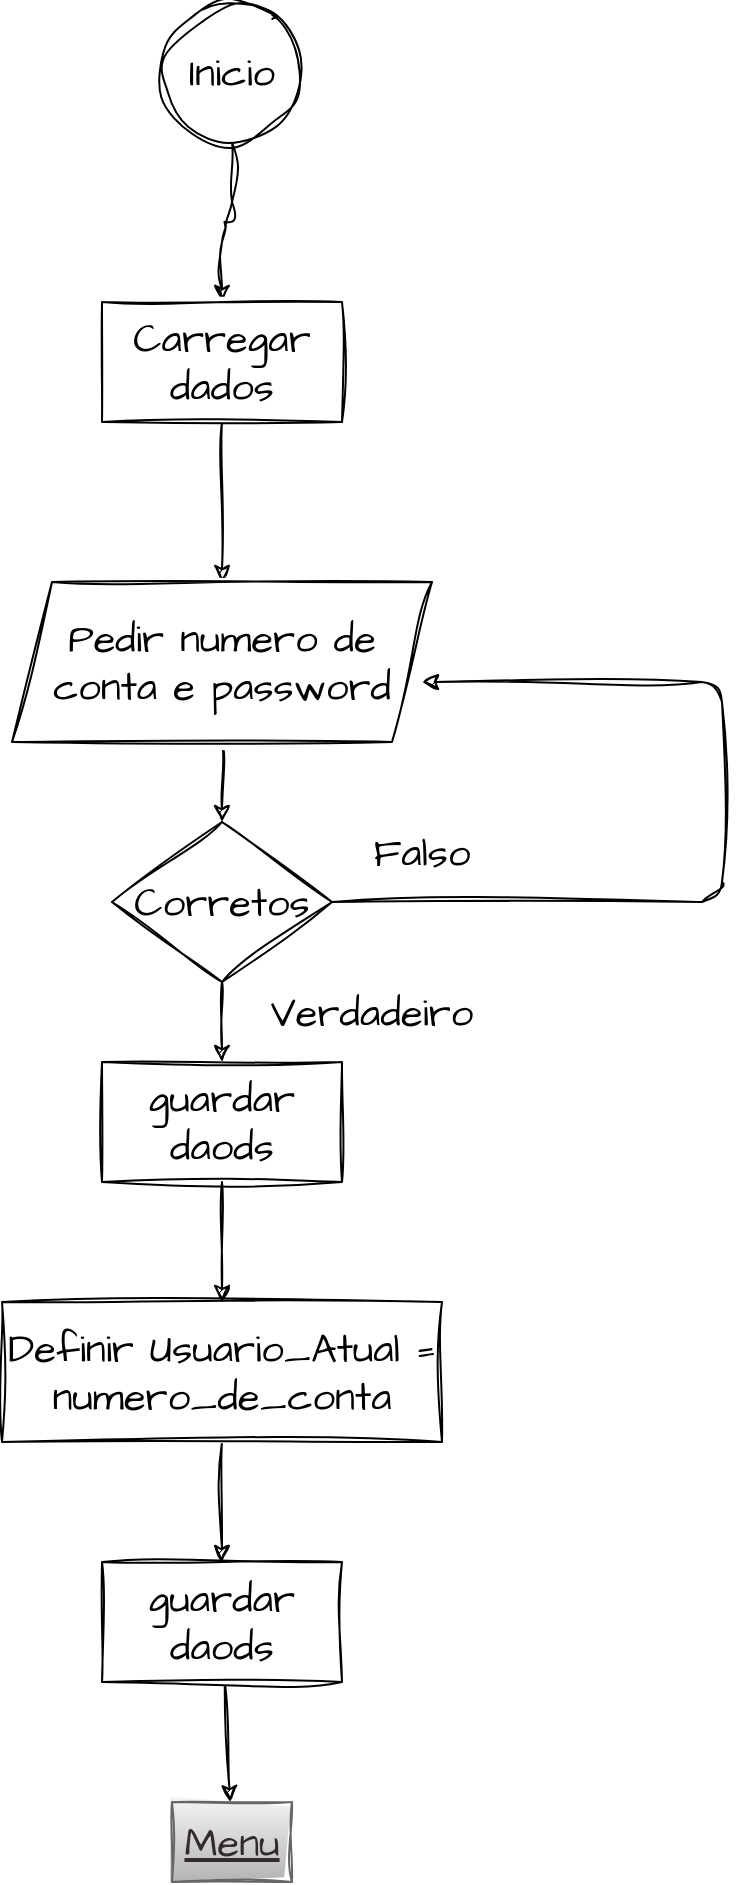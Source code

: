 <mxfile>
    <diagram name="Login" id="GqX0VHWv1HGjdtk9Rzxg">
        <mxGraphModel dx="1066" dy="580" grid="1" gridSize="10" guides="1" tooltips="1" connect="1" arrows="1" fold="1" page="1" pageScale="1" pageWidth="2339" pageHeight="3300" math="0" shadow="0">
            <root>
                <mxCell id="0"/>
                <mxCell id="1" parent="0"/>
                <mxCell id="HhsZkL4-DLg3-Izi5KAm-3" value="" style="edgeStyle=orthogonalEdgeStyle;sketch=1;hachureGap=4;jiggle=2;curveFitting=1;orthogonalLoop=1;jettySize=auto;html=1;fontFamily=Architects Daughter;fontSource=https%3A%2F%2Ffonts.googleapis.com%2Fcss%3Ffamily%3DArchitects%2BDaughter;fontSize=16;" parent="1" source="HhsZkL4-DLg3-Izi5KAm-1" target="HhsZkL4-DLg3-Izi5KAm-2" edge="1">
                    <mxGeometry relative="1" as="geometry"/>
                </mxCell>
                <mxCell id="HhsZkL4-DLg3-Izi5KAm-1" value="Inicio" style="ellipse;whiteSpace=wrap;html=1;aspect=fixed;sketch=1;hachureGap=4;jiggle=2;curveFitting=1;fontFamily=Architects Daughter;fontSource=https%3A%2F%2Ffonts.googleapis.com%2Fcss%3Ffamily%3DArchitects%2BDaughter;fontSize=20;" parent="1" vertex="1">
                    <mxGeometry x="370" y="50" width="70" height="70" as="geometry"/>
                </mxCell>
                <mxCell id="HhsZkL4-DLg3-Izi5KAm-5" value="" style="edgeStyle=orthogonalEdgeStyle;sketch=1;hachureGap=4;jiggle=2;curveFitting=1;orthogonalLoop=1;jettySize=auto;html=1;fontFamily=Architects Daughter;fontSource=https%3A%2F%2Ffonts.googleapis.com%2Fcss%3Ffamily%3DArchitects%2BDaughter;fontSize=16;" parent="1" source="HhsZkL4-DLg3-Izi5KAm-2" target="HhsZkL4-DLg3-Izi5KAm-4" edge="1">
                    <mxGeometry relative="1" as="geometry"/>
                </mxCell>
                <mxCell id="HhsZkL4-DLg3-Izi5KAm-2" value="Carregar dados" style="rounded=0;whiteSpace=wrap;html=1;sketch=1;hachureGap=4;jiggle=2;curveFitting=1;fontFamily=Architects Daughter;fontSource=https%3A%2F%2Ffonts.googleapis.com%2Fcss%3Ffamily%3DArchitects%2BDaughter;fontSize=20;" parent="1" vertex="1">
                    <mxGeometry x="340" y="200" width="120" height="60" as="geometry"/>
                </mxCell>
                <mxCell id="HhsZkL4-DLg3-Izi5KAm-10" value="" style="edgeStyle=orthogonalEdgeStyle;sketch=1;hachureGap=4;jiggle=2;curveFitting=1;orthogonalLoop=1;jettySize=auto;html=1;fontFamily=Architects Daughter;fontSource=https%3A%2F%2Ffonts.googleapis.com%2Fcss%3Ffamily%3DArchitects%2BDaughter;fontSize=16;" parent="1" source="HhsZkL4-DLg3-Izi5KAm-4" target="HhsZkL4-DLg3-Izi5KAm-9" edge="1">
                    <mxGeometry relative="1" as="geometry"/>
                </mxCell>
                <mxCell id="HhsZkL4-DLg3-Izi5KAm-4" value="Pedir numero de conta e password" style="shape=parallelogram;perimeter=parallelogramPerimeter;whiteSpace=wrap;html=1;fixedSize=1;sketch=1;hachureGap=4;jiggle=2;curveFitting=1;fontFamily=Architects Daughter;fontSource=https%3A%2F%2Ffonts.googleapis.com%2Fcss%3Ffamily%3DArchitects%2BDaughter;fontSize=20;" parent="1" vertex="1">
                    <mxGeometry x="295" y="340" width="210" height="80" as="geometry"/>
                </mxCell>
                <mxCell id="HhsZkL4-DLg3-Izi5KAm-14" value="" style="edgeStyle=orthogonalEdgeStyle;sketch=1;hachureGap=4;jiggle=2;curveFitting=1;orthogonalLoop=1;jettySize=auto;html=1;fontFamily=Architects Daughter;fontSource=https%3A%2F%2Ffonts.googleapis.com%2Fcss%3Ffamily%3DArchitects%2BDaughter;fontSize=16;" parent="1" source="HhsZkL4-DLg3-Izi5KAm-9" target="HhsZkL4-DLg3-Izi5KAm-13" edge="1">
                    <mxGeometry relative="1" as="geometry"/>
                </mxCell>
                <mxCell id="HhsZkL4-DLg3-Izi5KAm-9" value="Corretos" style="rhombus;whiteSpace=wrap;html=1;sketch=1;hachureGap=4;jiggle=2;curveFitting=1;fontFamily=Architects Daughter;fontSource=https%3A%2F%2Ffonts.googleapis.com%2Fcss%3Ffamily%3DArchitects%2BDaughter;fontSize=20;" parent="1" vertex="1">
                    <mxGeometry x="345" y="460" width="110" height="80" as="geometry"/>
                </mxCell>
                <mxCell id="HhsZkL4-DLg3-Izi5KAm-11" style="edgeStyle=orthogonalEdgeStyle;sketch=1;hachureGap=4;jiggle=2;curveFitting=1;orthogonalLoop=1;jettySize=auto;html=1;exitX=1;exitY=0.5;exitDx=0;exitDy=0;entryX=0.976;entryY=0.613;entryDx=0;entryDy=0;entryPerimeter=0;fontFamily=Architects Daughter;fontSource=https%3A%2F%2Ffonts.googleapis.com%2Fcss%3Ffamily%3DArchitects%2BDaughter;fontSize=16;" parent="1" source="HhsZkL4-DLg3-Izi5KAm-9" target="HhsZkL4-DLg3-Izi5KAm-4" edge="1">
                    <mxGeometry relative="1" as="geometry">
                        <Array as="points">
                            <mxPoint x="650" y="500"/>
                            <mxPoint x="650" y="390"/>
                        </Array>
                    </mxGeometry>
                </mxCell>
                <mxCell id="HhsZkL4-DLg3-Izi5KAm-12" value="Falso" style="text;html=1;strokeColor=none;fillColor=none;align=center;verticalAlign=middle;whiteSpace=wrap;rounded=0;fontSize=20;fontFamily=Architects Daughter;sketch=1;curveFitting=1;jiggle=2;" parent="1" vertex="1">
                    <mxGeometry x="470" y="460" width="60" height="30" as="geometry"/>
                </mxCell>
                <mxCell id="HhsZkL4-DLg3-Izi5KAm-17" value="" style="edgeStyle=orthogonalEdgeStyle;sketch=1;hachureGap=4;jiggle=2;curveFitting=1;orthogonalLoop=1;jettySize=auto;html=1;fontFamily=Architects Daughter;fontSource=https%3A%2F%2Ffonts.googleapis.com%2Fcss%3Ffamily%3DArchitects%2BDaughter;fontSize=16;" parent="1" source="HhsZkL4-DLg3-Izi5KAm-13" target="HhsZkL4-DLg3-Izi5KAm-16" edge="1">
                    <mxGeometry relative="1" as="geometry"/>
                </mxCell>
                <mxCell id="HhsZkL4-DLg3-Izi5KAm-13" value="guardar daods" style="rounded=0;whiteSpace=wrap;html=1;sketch=1;hachureGap=4;jiggle=2;curveFitting=1;fontFamily=Architects Daughter;fontSource=https%3A%2F%2Ffonts.googleapis.com%2Fcss%3Ffamily%3DArchitects%2BDaughter;fontSize=20;" parent="1" vertex="1">
                    <mxGeometry x="340" y="580" width="120" height="60" as="geometry"/>
                </mxCell>
                <mxCell id="HhsZkL4-DLg3-Izi5KAm-19" value="" style="edgeStyle=orthogonalEdgeStyle;sketch=1;hachureGap=4;jiggle=2;curveFitting=1;orthogonalLoop=1;jettySize=auto;html=1;fontFamily=Architects Daughter;fontSource=https%3A%2F%2Ffonts.googleapis.com%2Fcss%3Ffamily%3DArchitects%2BDaughter;fontSize=16;" parent="1" source="HhsZkL4-DLg3-Izi5KAm-16" target="HhsZkL4-DLg3-Izi5KAm-18" edge="1">
                    <mxGeometry relative="1" as="geometry"/>
                </mxCell>
                <mxCell id="HhsZkL4-DLg3-Izi5KAm-16" value="Definir Usuario_Atual = numero_de_conta" style="rounded=0;whiteSpace=wrap;html=1;sketch=1;hachureGap=4;jiggle=2;curveFitting=1;fontFamily=Architects Daughter;fontSource=https%3A%2F%2Ffonts.googleapis.com%2Fcss%3Ffamily%3DArchitects%2BDaughter;fontSize=20;" parent="1" vertex="1">
                    <mxGeometry x="290" y="700" width="220" height="70" as="geometry"/>
                </mxCell>
                <mxCell id="7JRso_pt9Xg_Rv7EvTqN-2" value="" style="edgeStyle=none;sketch=1;hachureGap=4;jiggle=2;curveFitting=1;html=1;fontFamily=Architects Daughter;fontSource=https%3A%2F%2Ffonts.googleapis.com%2Fcss%3Ffamily%3DArchitects%2BDaughter;fontSize=16;fontColor=#312b2b;" edge="1" parent="1" source="HhsZkL4-DLg3-Izi5KAm-18" target="7JRso_pt9Xg_Rv7EvTqN-1">
                    <mxGeometry relative="1" as="geometry"/>
                </mxCell>
                <mxCell id="HhsZkL4-DLg3-Izi5KAm-18" value="guardar daods" style="rounded=0;whiteSpace=wrap;html=1;sketch=1;hachureGap=4;jiggle=2;curveFitting=1;fontFamily=Architects Daughter;fontSource=https%3A%2F%2Ffonts.googleapis.com%2Fcss%3Ffamily%3DArchitects%2BDaughter;fontSize=20;" parent="1" vertex="1">
                    <mxGeometry x="340" y="830" width="120" height="60" as="geometry"/>
                </mxCell>
                <mxCell id="HhsZkL4-DLg3-Izi5KAm-6" value="Verdadeiro" style="text;html=1;strokeColor=none;fillColor=none;align=center;verticalAlign=middle;whiteSpace=wrap;rounded=0;fontSize=20;fontFamily=Architects Daughter;sketch=1;curveFitting=1;jiggle=2;" parent="1" vertex="1">
                    <mxGeometry x="390" y="540" width="170" height="30" as="geometry"/>
                </mxCell>
                <UserObject label="Menu" link="data:page/id,WN9CsasBkll-7RH-g5Qw" id="7JRso_pt9Xg_Rv7EvTqN-1">
                    <mxCell style="text;html=1;whiteSpace=wrap;align=center;verticalAlign=middle;fontStyle=4;sketch=1;hachureGap=4;jiggle=2;curveFitting=1;fontFamily=Architects Daughter;fontSource=https%3A%2F%2Ffonts.googleapis.com%2Fcss%3Ffamily%3DArchitects%2BDaughter;fontSize=20;fillColor=#f5f5f5;gradientColor=#b3b3b3;strokeColor=#666666;fontColor=#312b2b;" vertex="1" parent="1">
                        <mxGeometry x="375" y="950" width="60" height="40" as="geometry"/>
                    </mxCell>
                </UserObject>
            </root>
        </mxGraphModel>
    </diagram>
    <diagram id="WN9CsasBkll-7RH-g5Qw" name="Menu">
        <mxGraphModel dx="1066" dy="580" grid="1" gridSize="10" guides="1" tooltips="1" connect="1" arrows="1" fold="1" page="1" pageScale="1" pageWidth="827" pageHeight="1169" math="0" shadow="0">
            <root>
                <mxCell id="0"/>
                <mxCell id="1" parent="0"/>
                <mxCell id="OPS92BqZcJoDmJd1ORD3-1" value="" style="shape=flexArrow;endArrow=classic;html=1;sketch=1;hachureGap=4;jiggle=2;curveFitting=1;fontFamily=Architects Daughter;fontSource=https%3A%2F%2Ffonts.googleapis.com%2Fcss%3Ffamily%3DArchitects%2BDaughter;fontSize=16;fontColor=#312b2b;" edge="1" parent="1">
                    <mxGeometry width="50" height="50" relative="1" as="geometry">
                        <mxPoint x="250" y="180" as="sourcePoint"/>
                        <mxPoint x="250" y="260" as="targetPoint"/>
                    </mxGeometry>
                </mxCell>
                <mxCell id="OPS92BqZcJoDmJd1ORD3-2" value="&lt;font color=&quot;#f4f1f1&quot;&gt;1) Fazer transferencia&lt;br&gt;2) Ver o dinheiro&lt;br&gt;&lt;/font&gt;" style="rounded=0;whiteSpace=wrap;html=1;sketch=1;hachureGap=4;jiggle=2;curveFitting=1;fontFamily=Architects Daughter;fontSource=https%3A%2F%2Ffonts.googleapis.com%2Fcss%3Ffamily%3DArchitects%2BDaughter;fontSize=20;fontColor=#312b2b;" vertex="1" parent="1">
                    <mxGeometry x="120" y="260" width="260" height="140" as="geometry"/>
                </mxCell>
            </root>
        </mxGraphModel>
    </diagram>
</mxfile>